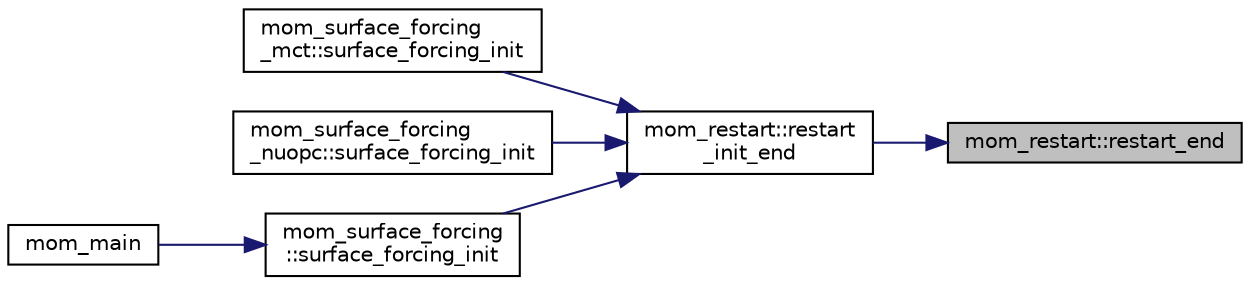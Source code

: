 digraph "mom_restart::restart_end"
{
 // INTERACTIVE_SVG=YES
 // LATEX_PDF_SIZE
  edge [fontname="Helvetica",fontsize="10",labelfontname="Helvetica",labelfontsize="10"];
  node [fontname="Helvetica",fontsize="10",shape=record];
  rankdir="RL";
  Node1 [label="mom_restart::restart_end",height=0.2,width=0.4,color="black", fillcolor="grey75", style="filled", fontcolor="black",tooltip="Deallocate memory associated with a MOM_restart_CS variable."];
  Node1 -> Node2 [dir="back",color="midnightblue",fontsize="10",style="solid",fontname="Helvetica"];
  Node2 [label="mom_restart::restart\l_init_end",height=0.2,width=0.4,color="black", fillcolor="white", style="filled",URL="$namespacemom__restart.html#a304183ab574d06ac810b41b1e82eb89c",tooltip="Indicate that all variables have now been registered."];
  Node2 -> Node3 [dir="back",color="midnightblue",fontsize="10",style="solid",fontname="Helvetica"];
  Node3 [label="mom_surface_forcing\l_mct::surface_forcing_init",height=0.2,width=0.4,color="black", fillcolor="white", style="filled",URL="$namespacemom__surface__forcing__mct.html#a9b444c1127c12220af99c66f7d38460d",tooltip="Initialize the surface forcing, including setting parameters and allocating permanent memory."];
  Node2 -> Node4 [dir="back",color="midnightblue",fontsize="10",style="solid",fontname="Helvetica"];
  Node4 [label="mom_surface_forcing\l_nuopc::surface_forcing_init",height=0.2,width=0.4,color="black", fillcolor="white", style="filled",URL="$namespacemom__surface__forcing__nuopc.html#a06657bd6f01be304accc1f2e964fefa1",tooltip="Initialize the surface forcing, including setting parameters and allocating permanent memory."];
  Node2 -> Node5 [dir="back",color="midnightblue",fontsize="10",style="solid",fontname="Helvetica"];
  Node5 [label="mom_surface_forcing\l::surface_forcing_init",height=0.2,width=0.4,color="black", fillcolor="white", style="filled",URL="$namespacemom__surface__forcing.html#a791cb2bd2daa4fd3f036b121995bfb6c",tooltip="Initialize the surface forcing module."];
  Node5 -> Node6 [dir="back",color="midnightblue",fontsize="10",style="solid",fontname="Helvetica"];
  Node6 [label="mom_main",height=0.2,width=0.4,color="black", fillcolor="white", style="filled",URL="$MOM__driver_8F90.html#a08fffeb2d8e8acbf9ed4609be6d258c6",tooltip=" "];
}
